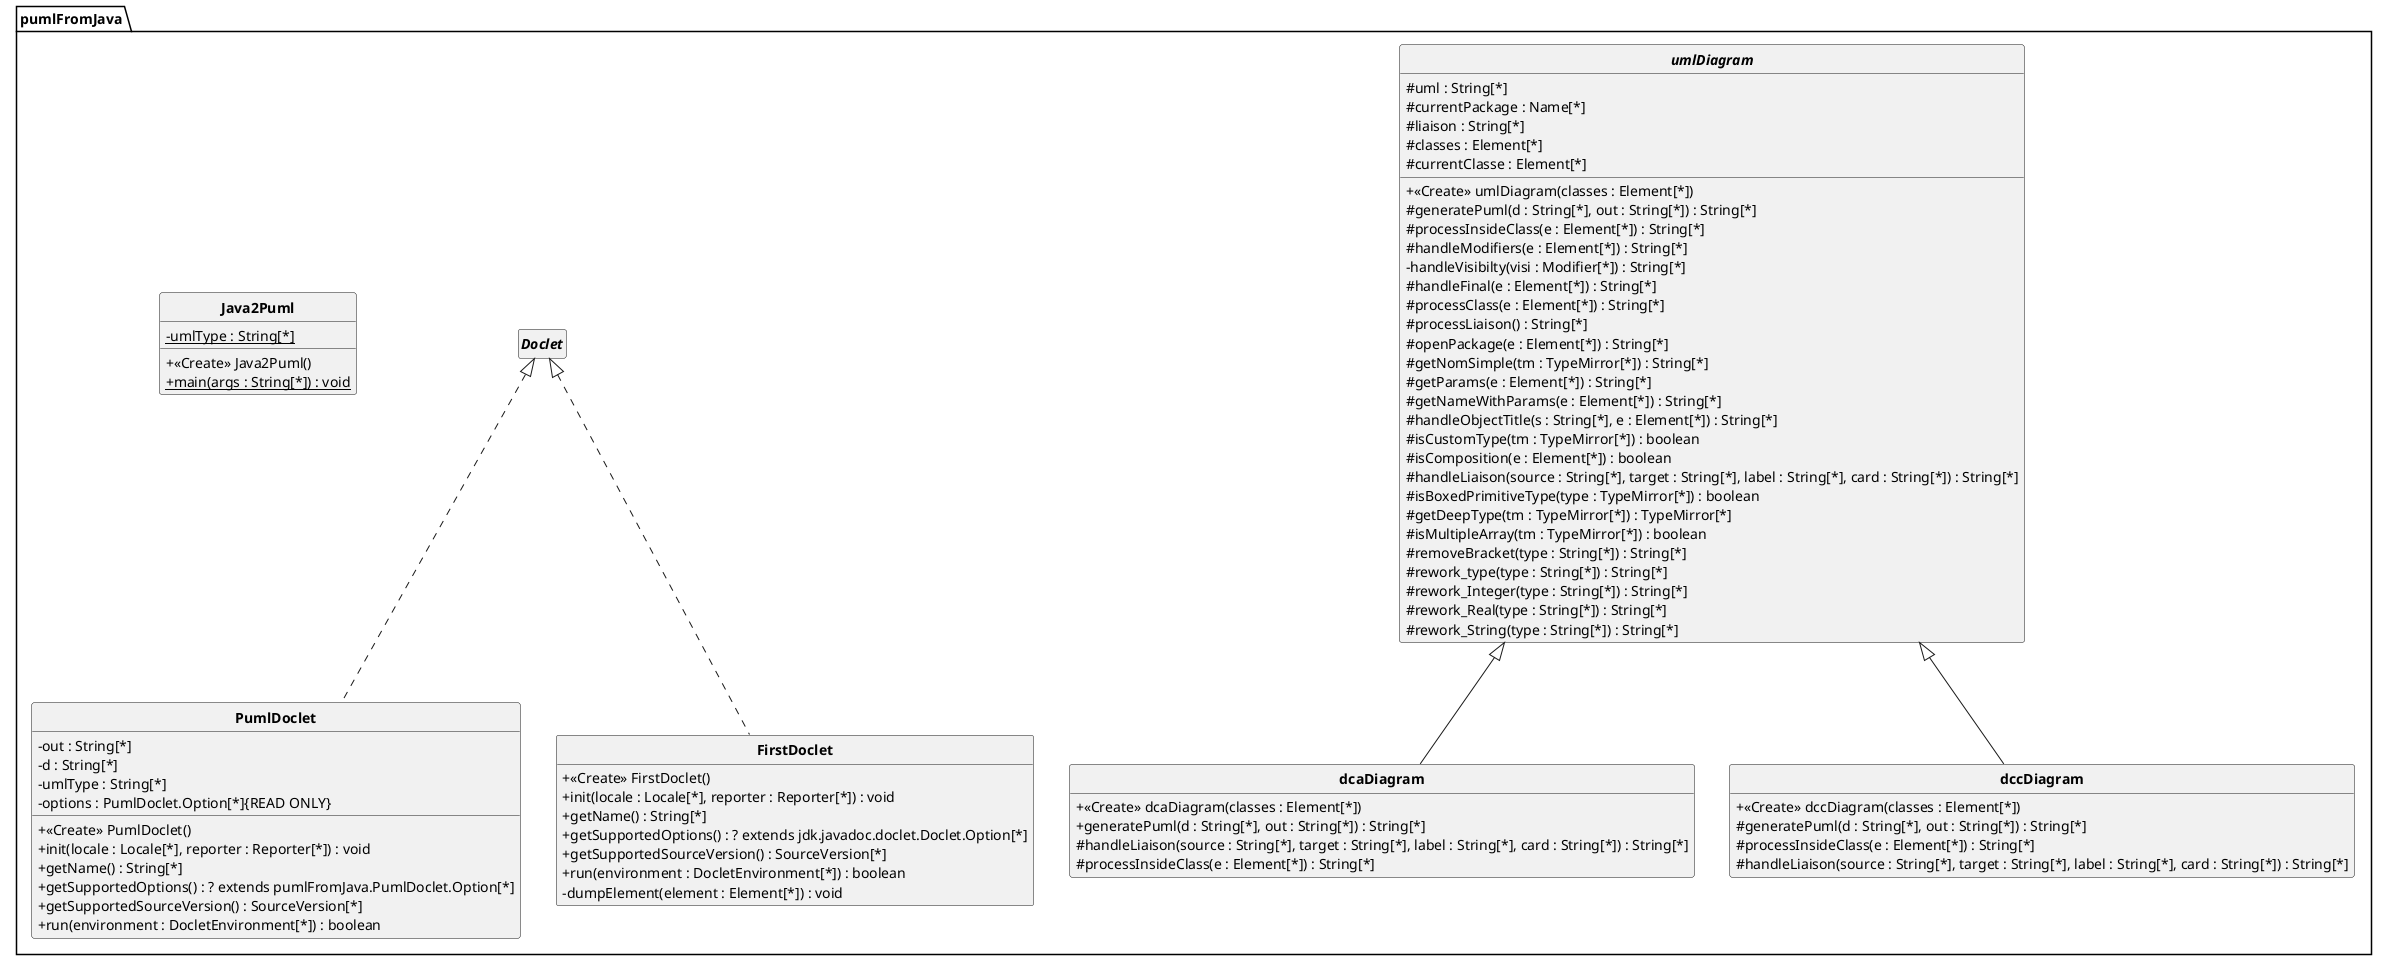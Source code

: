 @startuml
'https://plantuml.com/class-diagram 
 skinparam classAttributeIconSize 0 
skinparam classFontStyle Bold
skinparam style strictuml
hide empty members
package pumlFromJava{
class dcaDiagram extends umlDiagram{ 
+ <<Create>> dcaDiagram(classes : Element[*])
+ generatePuml(d : String[*], out : String[*]) : String[*]
# handleLiaison(source : String[*], target : String[*], label : String[*], card : String[*]) : String[*]
# processInsideClass(e : Element[*]) : String[*]

 } 
class PumlDoclet implements Doclet{ 
+ <<Create>> PumlDoclet()
- out : String[*]
- d : String[*]
- umlType : String[*]
- options : PumlDoclet.Option[*]{READ ONLY}
+ init(locale : Locale[*], reporter : Reporter[*]) : void
+ getName() : String[*]
+ getSupportedOptions() : ? extends pumlFromJava.PumlDoclet.Option[*]
+ getSupportedSourceVersion() : SourceVersion[*]
+ run(environment : DocletEnvironment[*]) : boolean

 } 
class FirstDoclet implements Doclet{ 
+ <<Create>> FirstDoclet()
+ init(locale : Locale[*], reporter : Reporter[*]) : void
+ getName() : String[*]
+ getSupportedOptions() : ? extends jdk.javadoc.doclet.Doclet.Option[*]
+ getSupportedSourceVersion() : SourceVersion[*]
+ run(environment : DocletEnvironment[*]) : boolean
- dumpElement(element : Element[*]) : void

 } 
class Java2Puml{ 
+ <<Create>> Java2Puml()
- {static} umlType : String[*]
+ {static} main(args : String[*]) : void

 } 
abstract class umlDiagram{ 
# uml : String[*]
# currentPackage : Name[*]
# liaison : String[*]
# classes : Element[*]
# currentClasse : Element[*]
+ <<Create>> umlDiagram(classes : Element[*])
# generatePuml(d : String[*], out : String[*]) : String[*]
# processInsideClass(e : Element[*]) : String[*]
# handleModifiers(e : Element[*]) : String[*]
- handleVisibilty(visi : Modifier[*]) : String[*]
# handleFinal(e : Element[*]) : String[*]
# processClass(e : Element[*]) : String[*]
# processLiaison() : String[*]
# openPackage(e : Element[*]) : String[*]
# getNomSimple(tm : TypeMirror[*]) : String[*]
# getParams(e : Element[*]) : String[*]
# getNameWithParams(e : Element[*]) : String[*]
# handleObjectTitle(s : String[*], e : Element[*]) : String[*]
# isCustomType(tm : TypeMirror[*]) : boolean
# isComposition(e : Element[*]) : boolean
# handleLiaison(source : String[*], target : String[*], label : String[*], card : String[*]) : String[*]
# isBoxedPrimitiveType(type : TypeMirror[*]) : boolean
# getDeepType(tm : TypeMirror[*]) : TypeMirror[*]
# isMultipleArray(tm : TypeMirror[*]) : boolean
# removeBracket(type : String[*]) : String[*]
# rework_type(type : String[*]) : String[*]
# rework_Integer(type : String[*]) : String[*]
# rework_Real(type : String[*]) : String[*]
# rework_String(type : String[*]) : String[*]

 } 
class dccDiagram extends umlDiagram{ 
+ <<Create>> dccDiagram(classes : Element[*])
# generatePuml(d : String[*], out : String[*]) : String[*]
# processInsideClass(e : Element[*]) : String[*]
# handleLiaison(source : String[*], target : String[*], label : String[*], card : String[*]) : String[*]

 } 
}
@enduml
